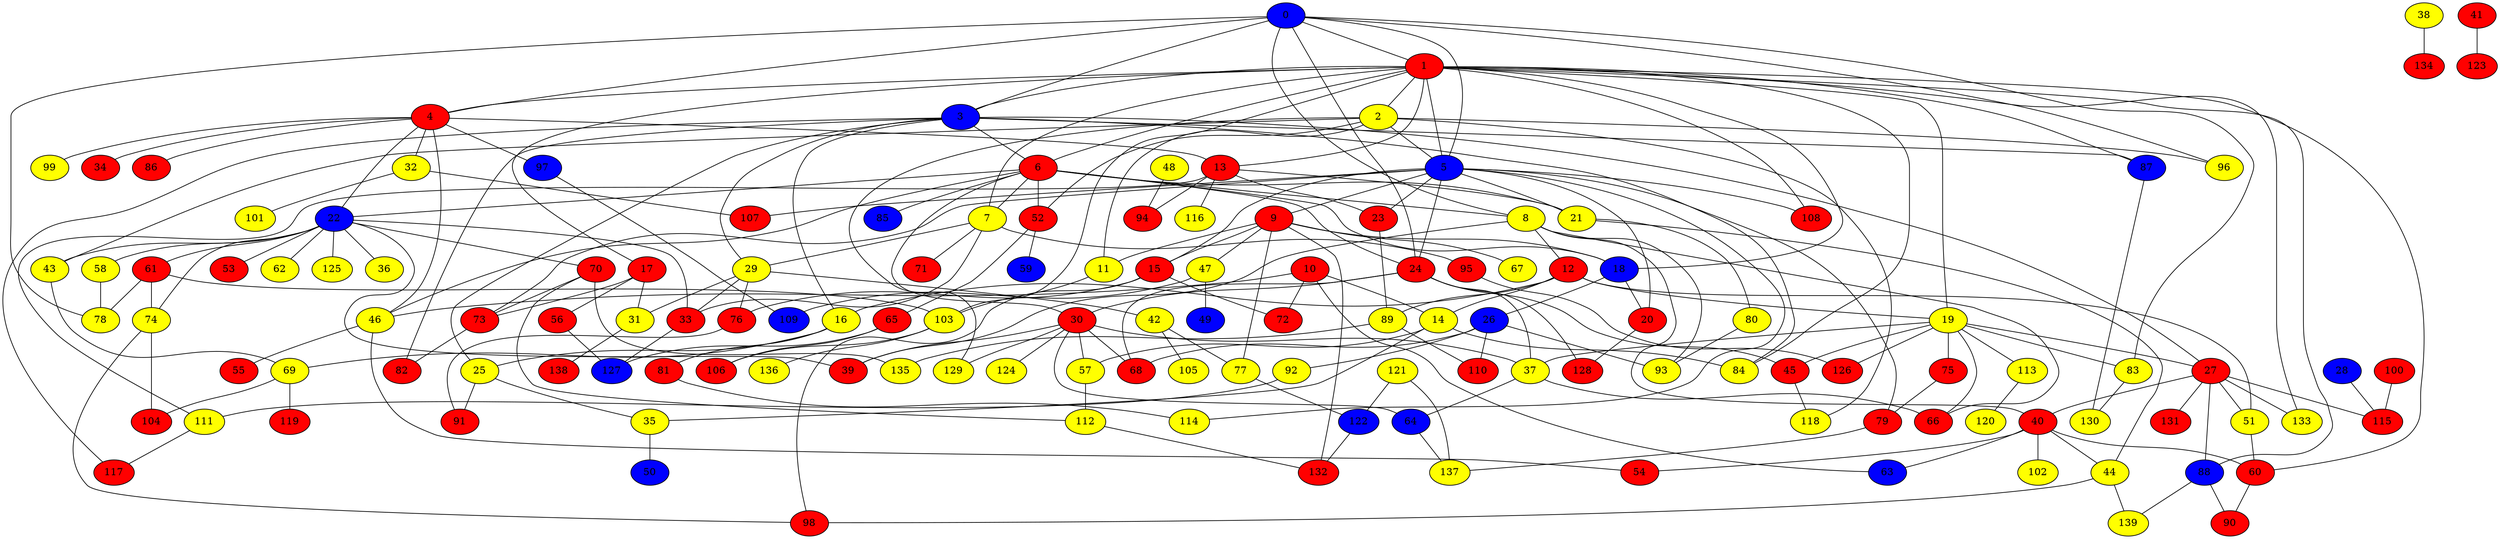 graph {
0 [style = filled fillcolor = blue];
1 [style = filled fillcolor = red];
2 [style = filled fillcolor = yellow];
3 [style = filled fillcolor = blue];
4 [style = filled fillcolor = red];
5 [style = filled fillcolor = blue];
6 [style = filled fillcolor = red];
7 [style = filled fillcolor = yellow];
8 [style = filled fillcolor = yellow];
9 [style = filled fillcolor = red];
10 [style = filled fillcolor = red];
11 [style = filled fillcolor = yellow];
12 [style = filled fillcolor = red];
13 [style = filled fillcolor = red];
14 [style = filled fillcolor = yellow];
15 [style = filled fillcolor = red];
16 [style = filled fillcolor = yellow];
17 [style = filled fillcolor = red];
18 [style = filled fillcolor = blue];
19 [style = filled fillcolor = yellow];
20 [style = filled fillcolor = red];
21 [style = filled fillcolor = yellow];
22 [style = filled fillcolor = blue];
23 [style = filled fillcolor = red];
24 [style = filled fillcolor = red];
25 [style = filled fillcolor = yellow];
26 [style = filled fillcolor = blue];
27 [style = filled fillcolor = red];
28 [style = filled fillcolor = blue];
29 [style = filled fillcolor = yellow];
30 [style = filled fillcolor = red];
31 [style = filled fillcolor = yellow];
32 [style = filled fillcolor = yellow];
33 [style = filled fillcolor = red];
34 [style = filled fillcolor = red];
35 [style = filled fillcolor = yellow];
36 [style = filled fillcolor = yellow];
37 [style = filled fillcolor = yellow];
38 [style = filled fillcolor = yellow];
39 [style = filled fillcolor = red];
40 [style = filled fillcolor = red];
41 [style = filled fillcolor = red];
42 [style = filled fillcolor = yellow];
43 [style = filled fillcolor = yellow];
44 [style = filled fillcolor = yellow];
45 [style = filled fillcolor = red];
46 [style = filled fillcolor = yellow];
47 [style = filled fillcolor = yellow];
48 [style = filled fillcolor = yellow];
49 [style = filled fillcolor = blue];
50 [style = filled fillcolor = blue];
51 [style = filled fillcolor = yellow];
52 [style = filled fillcolor = red];
53 [style = filled fillcolor = red];
54 [style = filled fillcolor = red];
55 [style = filled fillcolor = red];
56 [style = filled fillcolor = red];
57 [style = filled fillcolor = yellow];
58 [style = filled fillcolor = yellow];
59 [style = filled fillcolor = blue];
60 [style = filled fillcolor = red];
61 [style = filled fillcolor = red];
62 [style = filled fillcolor = yellow];
63 [style = filled fillcolor = blue];
64 [style = filled fillcolor = blue];
65 [style = filled fillcolor = red];
66 [style = filled fillcolor = red];
67 [style = filled fillcolor = yellow];
68 [style = filled fillcolor = red];
69 [style = filled fillcolor = yellow];
70 [style = filled fillcolor = red];
71 [style = filled fillcolor = red];
72 [style = filled fillcolor = red];
73 [style = filled fillcolor = red];
74 [style = filled fillcolor = yellow];
75 [style = filled fillcolor = red];
76 [style = filled fillcolor = red];
77 [style = filled fillcolor = yellow];
78 [style = filled fillcolor = yellow];
79 [style = filled fillcolor = red];
80 [style = filled fillcolor = yellow];
81 [style = filled fillcolor = red];
82 [style = filled fillcolor = red];
83 [style = filled fillcolor = yellow];
84 [style = filled fillcolor = yellow];
85 [style = filled fillcolor = blue];
86 [style = filled fillcolor = red];
87 [style = filled fillcolor = blue];
88 [style = filled fillcolor = blue];
89 [style = filled fillcolor = yellow];
90 [style = filled fillcolor = red];
91 [style = filled fillcolor = red];
92 [style = filled fillcolor = yellow];
93 [style = filled fillcolor = yellow];
94 [style = filled fillcolor = red];
95 [style = filled fillcolor = red];
96 [style = filled fillcolor = yellow];
97 [style = filled fillcolor = blue];
98 [style = filled fillcolor = red];
99 [style = filled fillcolor = yellow];
100 [style = filled fillcolor = red];
101 [style = filled fillcolor = yellow];
102 [style = filled fillcolor = yellow];
103 [style = filled fillcolor = yellow];
104 [style = filled fillcolor = red];
105 [style = filled fillcolor = yellow];
106 [style = filled fillcolor = red];
107 [style = filled fillcolor = red];
108 [style = filled fillcolor = red];
109 [style = filled fillcolor = blue];
110 [style = filled fillcolor = red];
111 [style = filled fillcolor = yellow];
112 [style = filled fillcolor = yellow];
113 [style = filled fillcolor = yellow];
114 [style = filled fillcolor = yellow];
115 [style = filled fillcolor = red];
116 [style = filled fillcolor = yellow];
117 [style = filled fillcolor = red];
118 [style = filled fillcolor = yellow];
119 [style = filled fillcolor = red];
120 [style = filled fillcolor = yellow];
121 [style = filled fillcolor = yellow];
122 [style = filled fillcolor = blue];
123 [style = filled fillcolor = red];
124 [style = filled fillcolor = yellow];
125 [style = filled fillcolor = yellow];
126 [style = filled fillcolor = red];
127 [style = filled fillcolor = blue];
128 [style = filled fillcolor = red];
129 [style = filled fillcolor = yellow];
130 [style = filled fillcolor = yellow];
131 [style = filled fillcolor = red];
132 [style = filled fillcolor = red];
133 [style = filled fillcolor = yellow];
134 [style = filled fillcolor = red];
135 [style = filled fillcolor = yellow];
136 [style = filled fillcolor = yellow];
137 [style = filled fillcolor = yellow];
138 [style = filled fillcolor = red];
139 [style = filled fillcolor = yellow];
0 -- 5;
0 -- 4;
0 -- 3;
0 -- 1;
0 -- 8;
0 -- 24;
0 -- 78;
0 -- 83;
0 -- 96;
1 -- 2;
1 -- 3;
1 -- 4;
1 -- 5;
1 -- 6;
1 -- 7;
1 -- 13;
1 -- 17;
1 -- 18;
1 -- 19;
1 -- 60;
1 -- 84;
1 -- 87;
1 -- 88;
1 -- 103;
1 -- 108;
1 -- 133;
2 -- 5;
2 -- 11;
2 -- 43;
2 -- 52;
2 -- 96;
2 -- 118;
2 -- 129;
3 -- 6;
3 -- 16;
3 -- 25;
3 -- 27;
3 -- 29;
3 -- 82;
3 -- 84;
3 -- 87;
3 -- 117;
4 -- 13;
4 -- 22;
4 -- 32;
4 -- 34;
4 -- 46;
4 -- 86;
4 -- 97;
4 -- 99;
5 -- 9;
5 -- 15;
5 -- 20;
5 -- 21;
5 -- 23;
5 -- 24;
5 -- 73;
5 -- 79;
5 -- 107;
5 -- 108;
5 -- 114;
6 -- 7;
6 -- 8;
6 -- 18;
6 -- 21;
6 -- 22;
6 -- 24;
6 -- 30;
6 -- 46;
6 -- 52;
6 -- 85;
7 -- 29;
7 -- 33;
7 -- 71;
7 -- 95;
8 -- 12;
8 -- 39;
8 -- 40;
8 -- 66;
8 -- 93;
9 -- 11;
9 -- 15;
9 -- 18;
9 -- 47;
9 -- 67;
9 -- 77;
9 -- 132;
10 -- 14;
10 -- 46;
10 -- 63;
10 -- 72;
11 -- 103;
12 -- 14;
12 -- 16;
12 -- 19;
12 -- 51;
12 -- 89;
13 -- 21;
13 -- 23;
13 -- 94;
13 -- 111;
13 -- 116;
14 -- 35;
14 -- 57;
14 -- 84;
15 -- 72;
15 -- 76;
15 -- 98;
16 -- 25;
16 -- 69;
16 -- 81;
17 -- 31;
17 -- 56;
17 -- 73;
18 -- 20;
18 -- 26;
19 -- 27;
19 -- 37;
19 -- 45;
19 -- 66;
19 -- 75;
19 -- 83;
19 -- 113;
19 -- 126;
20 -- 128;
21 -- 44;
21 -- 80;
22 -- 33;
22 -- 36;
22 -- 39;
22 -- 43;
22 -- 53;
22 -- 58;
22 -- 61;
22 -- 62;
22 -- 70;
22 -- 74;
22 -- 125;
23 -- 89;
24 -- 30;
24 -- 37;
24 -- 45;
24 -- 68;
24 -- 128;
25 -- 35;
25 -- 91;
26 -- 68;
26 -- 92;
26 -- 93;
26 -- 110;
27 -- 40;
27 -- 51;
27 -- 88;
27 -- 115;
27 -- 131;
27 -- 133;
28 -- 115;
29 -- 31;
29 -- 33;
29 -- 42;
29 -- 76;
30 -- 37;
30 -- 39;
30 -- 57;
30 -- 64;
30 -- 68;
30 -- 124;
30 -- 129;
31 -- 138;
32 -- 101;
32 -- 107;
33 -- 127;
35 -- 50;
37 -- 64;
37 -- 66;
38 -- 134;
40 -- 44;
40 -- 54;
40 -- 60;
40 -- 63;
40 -- 102;
41 -- 123;
42 -- 77;
42 -- 105;
43 -- 69;
44 -- 98;
44 -- 139;
45 -- 118;
46 -- 54;
46 -- 55;
47 -- 49;
47 -- 109;
48 -- 94;
51 -- 60;
52 -- 59;
52 -- 65;
56 -- 127;
57 -- 112;
58 -- 78;
60 -- 90;
61 -- 74;
61 -- 78;
61 -- 103;
64 -- 137;
65 -- 106;
65 -- 127;
69 -- 104;
69 -- 119;
70 -- 73;
70 -- 112;
70 -- 135;
73 -- 82;
74 -- 98;
74 -- 104;
75 -- 79;
76 -- 91;
77 -- 122;
79 -- 137;
80 -- 93;
81 -- 114;
83 -- 130;
87 -- 130;
88 -- 90;
88 -- 139;
89 -- 110;
89 -- 135;
92 -- 111;
95 -- 126;
97 -- 109;
100 -- 115;
103 -- 106;
103 -- 136;
111 -- 117;
112 -- 132;
113 -- 120;
121 -- 122;
121 -- 137;
122 -- 132;
}

